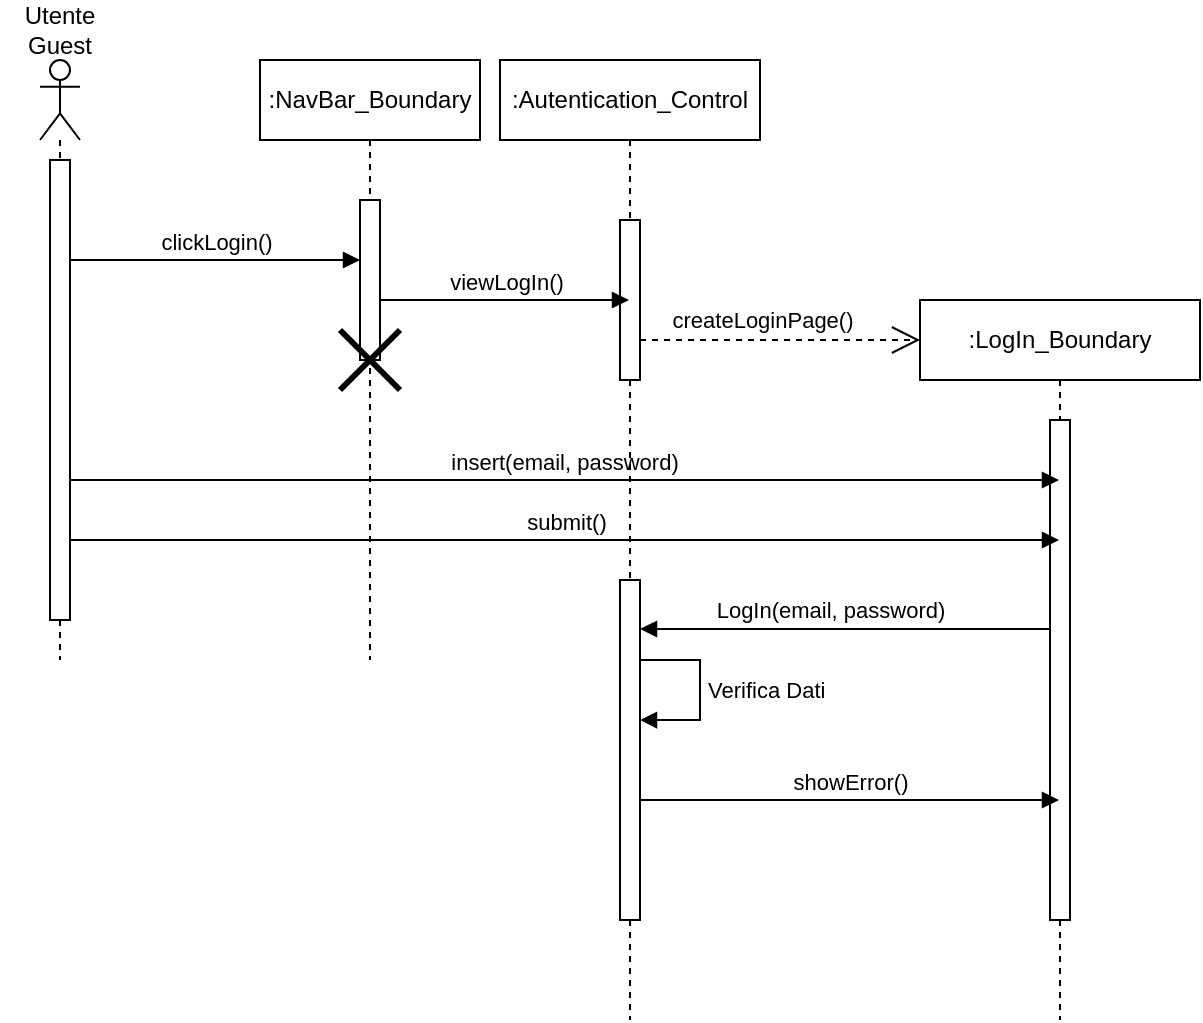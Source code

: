 <mxfile version="26.0.2">
  <diagram name="Page-1" id="zOEEpCLVx3BSE4MT3N1Z">
    <mxGraphModel dx="1129" dy="893" grid="1" gridSize="10" guides="1" tooltips="1" connect="1" arrows="1" fold="1" page="1" pageScale="1" pageWidth="827" pageHeight="1169" math="0" shadow="0">
      <root>
        <mxCell id="0" />
        <mxCell id="1" parent="0" />
        <mxCell id="1Dq0eQyrFuTMCGd0Xqav-1" value=":LogIn_Boundary" style="shape=umlLifeline;perimeter=lifelinePerimeter;whiteSpace=wrap;html=1;container=1;dropTarget=0;collapsible=0;recursiveResize=0;outlineConnect=0;portConstraint=eastwest;newEdgeStyle={&quot;curved&quot;:0,&quot;rounded&quot;:0};" vertex="1" parent="1">
          <mxGeometry x="480" y="160" width="140" height="360" as="geometry" />
        </mxCell>
        <mxCell id="1Dq0eQyrFuTMCGd0Xqav-2" value="" style="html=1;points=[[0,0,0,0,5],[0,1,0,0,-5],[1,0,0,0,5],[1,1,0,0,-5]];perimeter=orthogonalPerimeter;outlineConnect=0;targetShapes=umlLifeline;portConstraint=eastwest;newEdgeStyle={&quot;curved&quot;:0,&quot;rounded&quot;:0};" vertex="1" parent="1Dq0eQyrFuTMCGd0Xqav-1">
          <mxGeometry x="65" y="60" width="10" height="250" as="geometry" />
        </mxCell>
        <mxCell id="1Dq0eQyrFuTMCGd0Xqav-4" value="" style="shape=umlLifeline;perimeter=lifelinePerimeter;whiteSpace=wrap;html=1;container=1;dropTarget=0;collapsible=0;recursiveResize=0;outlineConnect=0;portConstraint=eastwest;newEdgeStyle={&quot;curved&quot;:0,&quot;rounded&quot;:0};participant=umlActor;" vertex="1" parent="1">
          <mxGeometry x="40" y="40" width="20" height="300" as="geometry" />
        </mxCell>
        <mxCell id="1Dq0eQyrFuTMCGd0Xqav-5" value="" style="html=1;points=[[0,0,0,0,5],[0,1,0,0,-5],[1,0,0,0,5],[1,1,0,0,-5]];perimeter=orthogonalPerimeter;outlineConnect=0;targetShapes=umlLifeline;portConstraint=eastwest;newEdgeStyle={&quot;curved&quot;:0,&quot;rounded&quot;:0};" vertex="1" parent="1Dq0eQyrFuTMCGd0Xqav-4">
          <mxGeometry x="5" y="50" width="10" height="230" as="geometry" />
        </mxCell>
        <mxCell id="1Dq0eQyrFuTMCGd0Xqav-6" value="Utente Guest" style="text;html=1;align=center;verticalAlign=middle;whiteSpace=wrap;rounded=0;" vertex="1" parent="1">
          <mxGeometry x="20" y="10" width="60" height="30" as="geometry" />
        </mxCell>
        <mxCell id="1Dq0eQyrFuTMCGd0Xqav-7" value="clickLogin()" style="html=1;verticalAlign=bottom;endArrow=block;curved=0;rounded=0;" edge="1" parent="1" target="1Dq0eQyrFuTMCGd0Xqav-21">
          <mxGeometry width="80" relative="1" as="geometry">
            <mxPoint x="55" y="140" as="sourcePoint" />
            <mxPoint x="165" y="140" as="targetPoint" />
          </mxGeometry>
        </mxCell>
        <mxCell id="1Dq0eQyrFuTMCGd0Xqav-8" value="insert(email, password)" style="html=1;verticalAlign=bottom;endArrow=block;curved=0;rounded=0;" edge="1" parent="1" target="1Dq0eQyrFuTMCGd0Xqav-1">
          <mxGeometry x="-0.001" width="80" relative="1" as="geometry">
            <mxPoint x="55" y="250" as="sourcePoint" />
            <mxPoint x="290" y="250" as="targetPoint" />
            <mxPoint as="offset" />
          </mxGeometry>
        </mxCell>
        <mxCell id="1Dq0eQyrFuTMCGd0Xqav-9" value="submit()" style="html=1;verticalAlign=bottom;endArrow=block;curved=0;rounded=0;" edge="1" parent="1" target="1Dq0eQyrFuTMCGd0Xqav-1">
          <mxGeometry width="80" relative="1" as="geometry">
            <mxPoint x="55" y="280" as="sourcePoint" />
            <mxPoint x="300" y="280" as="targetPoint" />
          </mxGeometry>
        </mxCell>
        <mxCell id="1Dq0eQyrFuTMCGd0Xqav-10" value="" style="html=1;verticalAlign=bottom;endArrow=block;curved=0;rounded=0;" edge="1" parent="1" target="1Dq0eQyrFuTMCGd0Xqav-25">
          <mxGeometry width="80" relative="1" as="geometry">
            <mxPoint x="545" y="324.5" as="sourcePoint" />
            <mxPoint x="350" y="325" as="targetPoint" />
          </mxGeometry>
        </mxCell>
        <mxCell id="1Dq0eQyrFuTMCGd0Xqav-11" value="LogIn(email, password)" style="edgeLabel;html=1;align=center;verticalAlign=middle;resizable=0;points=[];" vertex="1" connectable="0" parent="1Dq0eQyrFuTMCGd0Xqav-10">
          <mxGeometry x="-0.108" y="-1" relative="1" as="geometry">
            <mxPoint x="-19" y="-9" as="offset" />
          </mxGeometry>
        </mxCell>
        <mxCell id="1Dq0eQyrFuTMCGd0Xqav-19" value="Verifica Dati" style="html=1;align=left;spacingLeft=2;endArrow=block;rounded=0;edgeStyle=orthogonalEdgeStyle;curved=0;rounded=0;" edge="1" parent="1">
          <mxGeometry relative="1" as="geometry">
            <mxPoint x="340" y="340" as="sourcePoint" />
            <Array as="points">
              <mxPoint x="370" y="340" />
              <mxPoint x="370" y="370" />
            </Array>
            <mxPoint x="340" y="370.04" as="targetPoint" />
          </mxGeometry>
        </mxCell>
        <mxCell id="1Dq0eQyrFuTMCGd0Xqav-20" value=":NavBar_Boundary" style="shape=umlLifeline;perimeter=lifelinePerimeter;whiteSpace=wrap;html=1;container=1;dropTarget=0;collapsible=0;recursiveResize=0;outlineConnect=0;portConstraint=eastwest;newEdgeStyle={&quot;curved&quot;:0,&quot;rounded&quot;:0};" vertex="1" parent="1">
          <mxGeometry x="150" y="40" width="110" height="300" as="geometry" />
        </mxCell>
        <mxCell id="1Dq0eQyrFuTMCGd0Xqav-21" value="" style="html=1;points=[[0,0,0,0,5],[0,1,0,0,-5],[1,0,0,0,5],[1,1,0,0,-5]];perimeter=orthogonalPerimeter;outlineConnect=0;targetShapes=umlLifeline;portConstraint=eastwest;newEdgeStyle={&quot;curved&quot;:0,&quot;rounded&quot;:0};" vertex="1" parent="1Dq0eQyrFuTMCGd0Xqav-20">
          <mxGeometry x="50" y="70" width="10" height="80" as="geometry" />
        </mxCell>
        <mxCell id="1Dq0eQyrFuTMCGd0Xqav-22" value="" style="shape=umlDestroy;whiteSpace=wrap;html=1;strokeWidth=3;targetShapes=umlLifeline;" vertex="1" parent="1Dq0eQyrFuTMCGd0Xqav-20">
          <mxGeometry x="40" y="135" width="30" height="30" as="geometry" />
        </mxCell>
        <mxCell id="1Dq0eQyrFuTMCGd0Xqav-23" value=":Autentication_Control" style="shape=umlLifeline;perimeter=lifelinePerimeter;whiteSpace=wrap;html=1;container=1;dropTarget=0;collapsible=0;recursiveResize=0;outlineConnect=0;portConstraint=eastwest;newEdgeStyle={&quot;curved&quot;:0,&quot;rounded&quot;:0};" vertex="1" parent="1">
          <mxGeometry x="270" y="40" width="130" height="480" as="geometry" />
        </mxCell>
        <mxCell id="1Dq0eQyrFuTMCGd0Xqav-24" value="" style="html=1;points=[[0,0,0,0,5],[0,1,0,0,-5],[1,0,0,0,5],[1,1,0,0,-5]];perimeter=orthogonalPerimeter;outlineConnect=0;targetShapes=umlLifeline;portConstraint=eastwest;newEdgeStyle={&quot;curved&quot;:0,&quot;rounded&quot;:0};" vertex="1" parent="1Dq0eQyrFuTMCGd0Xqav-23">
          <mxGeometry x="60" y="80" width="10" height="80" as="geometry" />
        </mxCell>
        <mxCell id="1Dq0eQyrFuTMCGd0Xqav-25" value="" style="html=1;points=[[0,0,0,0,5],[0,1,0,0,-5],[1,0,0,0,5],[1,1,0,0,-5]];perimeter=orthogonalPerimeter;outlineConnect=0;targetShapes=umlLifeline;portConstraint=eastwest;newEdgeStyle={&quot;curved&quot;:0,&quot;rounded&quot;:0};" vertex="1" parent="1Dq0eQyrFuTMCGd0Xqav-23">
          <mxGeometry x="60" y="260" width="10" height="170" as="geometry" />
        </mxCell>
        <mxCell id="1Dq0eQyrFuTMCGd0Xqav-26" value="viewLogIn()" style="html=1;verticalAlign=bottom;endArrow=block;curved=0;rounded=0;" edge="1" parent="1" target="1Dq0eQyrFuTMCGd0Xqav-23">
          <mxGeometry width="80" relative="1" as="geometry">
            <mxPoint x="210" y="160" as="sourcePoint" />
            <mxPoint x="290" y="160" as="targetPoint" />
            <Array as="points">
              <mxPoint x="280" y="160" />
            </Array>
          </mxGeometry>
        </mxCell>
        <mxCell id="1Dq0eQyrFuTMCGd0Xqav-27" value="createLoginPage()" style="endArrow=open;endSize=12;dashed=1;html=1;rounded=0;" edge="1" parent="1">
          <mxGeometry x="-0.126" y="10" width="160" relative="1" as="geometry">
            <mxPoint x="340" y="180" as="sourcePoint" />
            <mxPoint x="480" y="180" as="targetPoint" />
            <mxPoint as="offset" />
          </mxGeometry>
        </mxCell>
        <mxCell id="1Dq0eQyrFuTMCGd0Xqav-50" value="showError()" style="html=1;verticalAlign=bottom;endArrow=block;curved=0;rounded=0;" edge="1" parent="1" target="1Dq0eQyrFuTMCGd0Xqav-1">
          <mxGeometry width="80" relative="1" as="geometry">
            <mxPoint x="340" y="410" as="sourcePoint" />
            <mxPoint x="420" y="410" as="targetPoint" />
          </mxGeometry>
        </mxCell>
      </root>
    </mxGraphModel>
  </diagram>
</mxfile>

